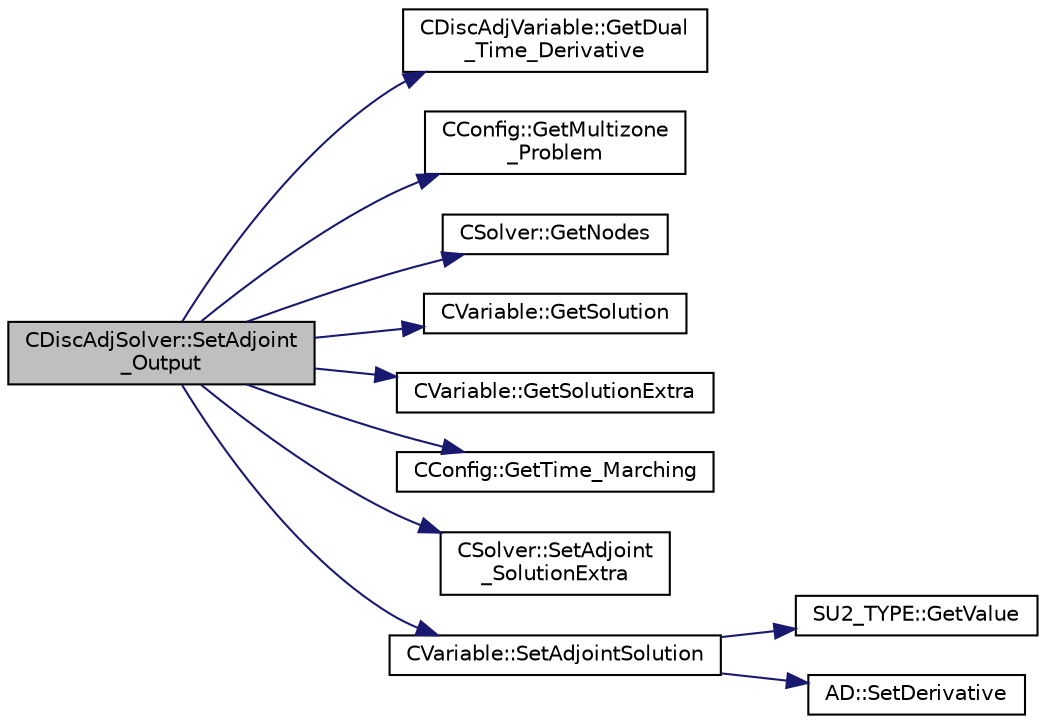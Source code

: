 digraph "CDiscAdjSolver::SetAdjoint_Output"
{
 // LATEX_PDF_SIZE
  edge [fontname="Helvetica",fontsize="10",labelfontname="Helvetica",labelfontsize="10"];
  node [fontname="Helvetica",fontsize="10",shape=record];
  rankdir="LR";
  Node1 [label="CDiscAdjSolver::SetAdjoint\l_Output",height=0.2,width=0.4,color="black", fillcolor="grey75", style="filled", fontcolor="black",tooltip="Sets the adjoint values of the output of the flow (+turb.) iteration before evaluation of the tape."];
  Node1 -> Node2 [color="midnightblue",fontsize="10",style="solid",fontname="Helvetica"];
  Node2 [label="CDiscAdjVariable::GetDual\l_Time_Derivative",height=0.2,width=0.4,color="black", fillcolor="white", style="filled",URL="$classCDiscAdjVariable.html#a1659f83fe65636a9c2b08a791891ebf1",tooltip="Return the dual time contributions to the adjoint variable. Contains sum of contributions from 2 time..."];
  Node1 -> Node3 [color="midnightblue",fontsize="10",style="solid",fontname="Helvetica"];
  Node3 [label="CConfig::GetMultizone\l_Problem",height=0.2,width=0.4,color="black", fillcolor="white", style="filled",URL="$classCConfig.html#abafdda03255a7f71a9701ded02f6d231",tooltip="Get whether the simulation we are running is a multizone simulation."];
  Node1 -> Node4 [color="midnightblue",fontsize="10",style="solid",fontname="Helvetica"];
  Node4 [label="CSolver::GetNodes",height=0.2,width=0.4,color="black", fillcolor="white", style="filled",URL="$classCSolver.html#af3198e52a2ea377bb765647b5e697197",tooltip="Allow outside access to the nodes of the solver, containing conservatives, primitives,..."];
  Node1 -> Node5 [color="midnightblue",fontsize="10",style="solid",fontname="Helvetica"];
  Node5 [label="CVariable::GetSolution",height=0.2,width=0.4,color="black", fillcolor="white", style="filled",URL="$classCVariable.html#a261483e39c23c1de7cb9aea7e917c121",tooltip="Get the solution."];
  Node1 -> Node6 [color="midnightblue",fontsize="10",style="solid",fontname="Helvetica"];
  Node6 [label="CVariable::GetSolutionExtra",height=0.2,width=0.4,color="black", fillcolor="white", style="filled",URL="$classCVariable.html#a712b26d3d635391d70f6dd6900f21f89",tooltip="Return the extra adjoint solution."];
  Node1 -> Node7 [color="midnightblue",fontsize="10",style="solid",fontname="Helvetica"];
  Node7 [label="CConfig::GetTime_Marching",height=0.2,width=0.4,color="black", fillcolor="white", style="filled",URL="$classCConfig.html#ac47e04d76ce865893a94dcedd3c9b6a5",tooltip="Provides information about the time integration, and change the write in the output files information..."];
  Node1 -> Node8 [color="midnightblue",fontsize="10",style="solid",fontname="Helvetica"];
  Node8 [label="CSolver::SetAdjoint\l_SolutionExtra",height=0.2,width=0.4,color="black", fillcolor="white", style="filled",URL="$classCSolver.html#a7f807538ff37f1f643af075287e42844",tooltip="Seed the adjoint of the extra solution at the output."];
  Node1 -> Node9 [color="midnightblue",fontsize="10",style="solid",fontname="Helvetica"];
  Node9 [label="CVariable::SetAdjointSolution",height=0.2,width=0.4,color="black", fillcolor="white", style="filled",URL="$classCVariable.html#a7c98cdf8cb0799eb03e3cb8a9ca45f92",tooltip="Set the adjoint values of the solution."];
  Node9 -> Node10 [color="midnightblue",fontsize="10",style="solid",fontname="Helvetica"];
  Node10 [label="SU2_TYPE::GetValue",height=0.2,width=0.4,color="black", fillcolor="white", style="filled",URL="$namespaceSU2__TYPE.html#adf52a59d6f4e578f7915ec9abbf7cb22",tooltip="Get the (primitive) value of the datatype (needs to be specialized for active types)."];
  Node9 -> Node11 [color="midnightblue",fontsize="10",style="solid",fontname="Helvetica"];
  Node11 [label="AD::SetDerivative",height=0.2,width=0.4,color="black", fillcolor="white", style="filled",URL="$namespaceAD.html#a49a954dc442cd06cc43cd61a451d76e5",tooltip="Sets the adjoint value at index to val."];
}
